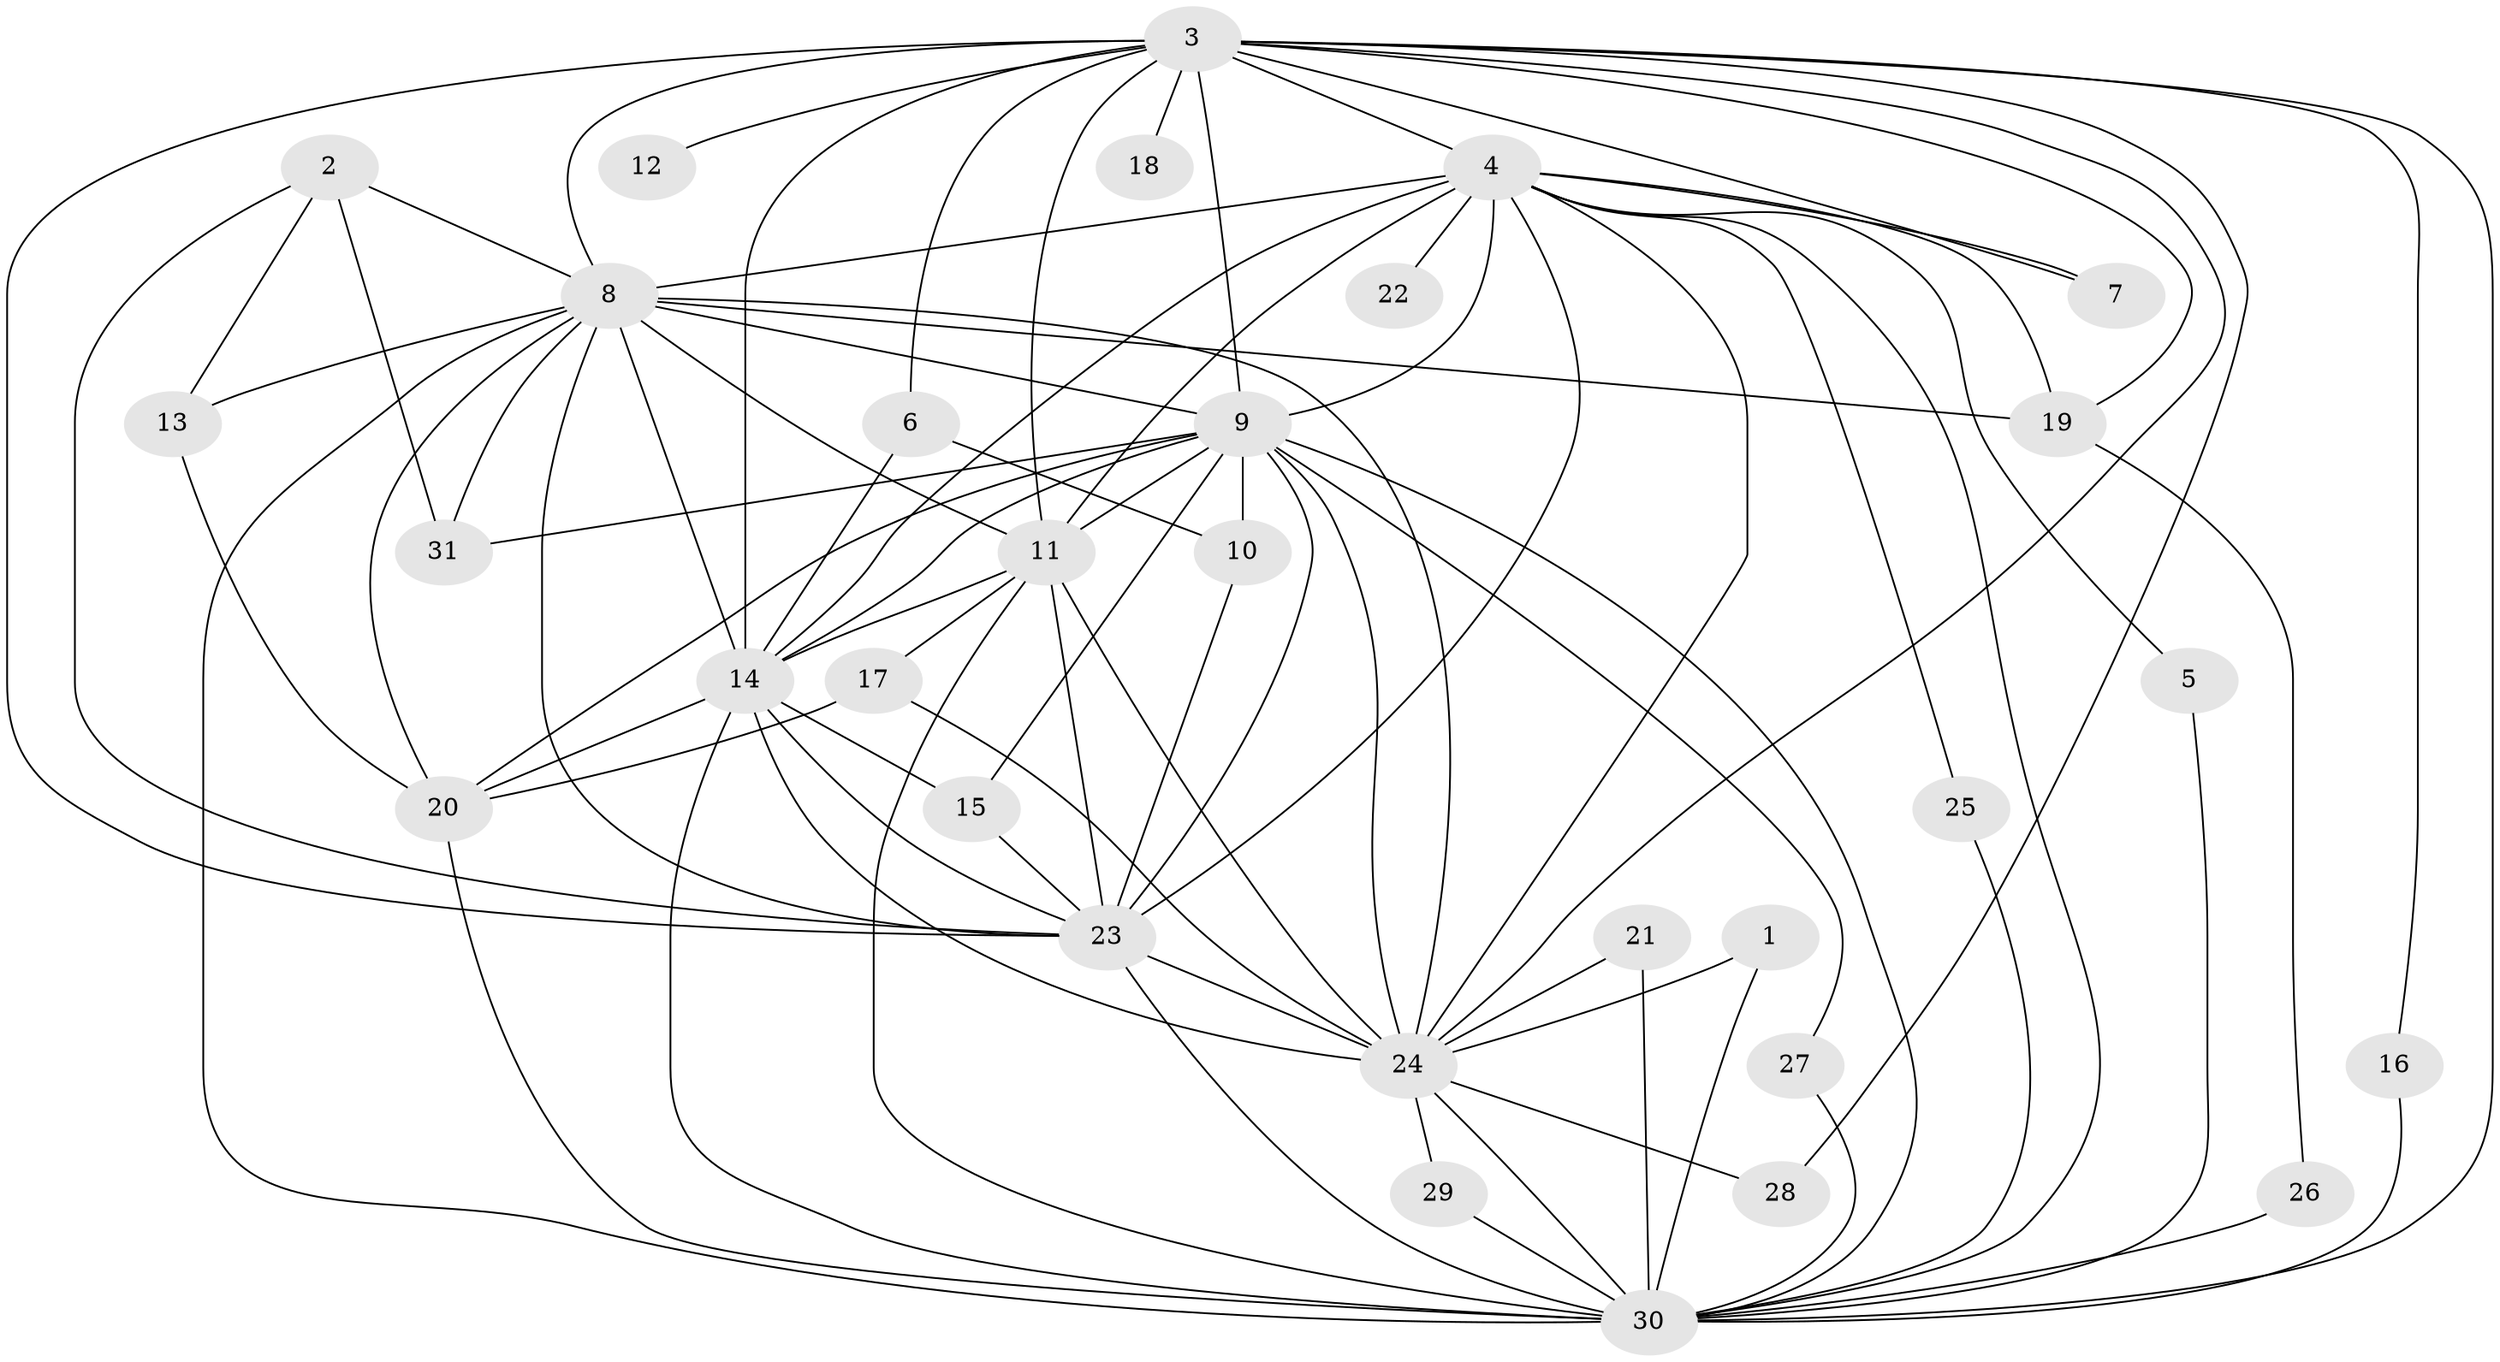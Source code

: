 // original degree distribution, {13: 0.01639344262295082, 15: 0.01639344262295082, 16: 0.03278688524590164, 24: 0.01639344262295082, 12: 0.01639344262295082, 20: 0.03278688524590164, 18: 0.03278688524590164, 4: 0.06557377049180328, 3: 0.14754098360655737, 2: 0.6065573770491803, 5: 0.01639344262295082}
// Generated by graph-tools (version 1.1) at 2025/01/03/09/25 03:01:15]
// undirected, 31 vertices, 85 edges
graph export_dot {
graph [start="1"]
  node [color=gray90,style=filled];
  1;
  2;
  3;
  4;
  5;
  6;
  7;
  8;
  9;
  10;
  11;
  12;
  13;
  14;
  15;
  16;
  17;
  18;
  19;
  20;
  21;
  22;
  23;
  24;
  25;
  26;
  27;
  28;
  29;
  30;
  31;
  1 -- 24 [weight=1.0];
  1 -- 30 [weight=1.0];
  2 -- 8 [weight=1.0];
  2 -- 13 [weight=1.0];
  2 -- 23 [weight=1.0];
  2 -- 31 [weight=1.0];
  3 -- 4 [weight=2.0];
  3 -- 6 [weight=1.0];
  3 -- 7 [weight=1.0];
  3 -- 8 [weight=2.0];
  3 -- 9 [weight=1.0];
  3 -- 11 [weight=1.0];
  3 -- 12 [weight=1.0];
  3 -- 14 [weight=2.0];
  3 -- 16 [weight=1.0];
  3 -- 18 [weight=1.0];
  3 -- 19 [weight=1.0];
  3 -- 23 [weight=1.0];
  3 -- 24 [weight=1.0];
  3 -- 28 [weight=1.0];
  3 -- 30 [weight=1.0];
  4 -- 5 [weight=1.0];
  4 -- 7 [weight=2.0];
  4 -- 8 [weight=3.0];
  4 -- 9 [weight=2.0];
  4 -- 11 [weight=2.0];
  4 -- 14 [weight=2.0];
  4 -- 19 [weight=1.0];
  4 -- 22 [weight=2.0];
  4 -- 23 [weight=2.0];
  4 -- 24 [weight=2.0];
  4 -- 25 [weight=1.0];
  4 -- 30 [weight=2.0];
  5 -- 30 [weight=1.0];
  6 -- 10 [weight=1.0];
  6 -- 14 [weight=1.0];
  8 -- 9 [weight=1.0];
  8 -- 11 [weight=1.0];
  8 -- 13 [weight=1.0];
  8 -- 14 [weight=3.0];
  8 -- 19 [weight=1.0];
  8 -- 20 [weight=2.0];
  8 -- 23 [weight=1.0];
  8 -- 24 [weight=2.0];
  8 -- 30 [weight=1.0];
  8 -- 31 [weight=1.0];
  9 -- 10 [weight=1.0];
  9 -- 11 [weight=3.0];
  9 -- 14 [weight=1.0];
  9 -- 15 [weight=1.0];
  9 -- 20 [weight=1.0];
  9 -- 23 [weight=2.0];
  9 -- 24 [weight=1.0];
  9 -- 27 [weight=1.0];
  9 -- 30 [weight=1.0];
  9 -- 31 [weight=1.0];
  10 -- 23 [weight=1.0];
  11 -- 14 [weight=1.0];
  11 -- 17 [weight=1.0];
  11 -- 23 [weight=1.0];
  11 -- 24 [weight=2.0];
  11 -- 30 [weight=1.0];
  13 -- 20 [weight=1.0];
  14 -- 15 [weight=1.0];
  14 -- 20 [weight=1.0];
  14 -- 23 [weight=1.0];
  14 -- 24 [weight=2.0];
  14 -- 30 [weight=3.0];
  15 -- 23 [weight=1.0];
  16 -- 30 [weight=1.0];
  17 -- 20 [weight=1.0];
  17 -- 24 [weight=1.0];
  19 -- 26 [weight=1.0];
  20 -- 30 [weight=1.0];
  21 -- 24 [weight=1.0];
  21 -- 30 [weight=1.0];
  23 -- 24 [weight=2.0];
  23 -- 30 [weight=2.0];
  24 -- 28 [weight=1.0];
  24 -- 29 [weight=1.0];
  24 -- 30 [weight=1.0];
  25 -- 30 [weight=1.0];
  26 -- 30 [weight=2.0];
  27 -- 30 [weight=1.0];
  29 -- 30 [weight=1.0];
}
